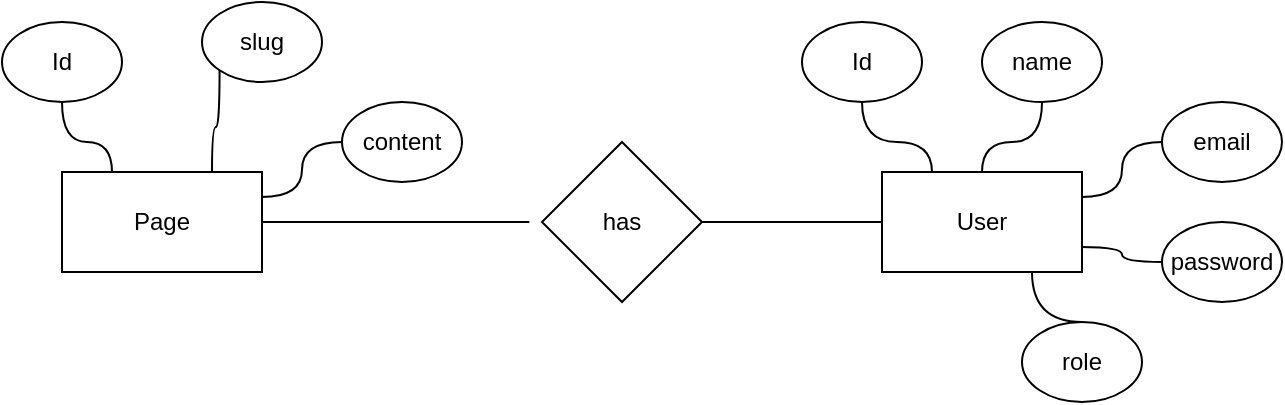 <mxfile version="14.4.9" type="gitlab">
  <diagram id="R2lEEEUBdFMjLlhIrx00" name="Page-1">
    <mxGraphModel dx="782" dy="469" grid="1" gridSize="10" guides="1" tooltips="1" connect="1" arrows="1" fold="1" page="1" pageScale="1" pageWidth="827" pageHeight="1169" math="0" shadow="0" extFonts="Permanent Marker^https://fonts.googleapis.com/css?family=Permanent+Marker">
      <root>
        <mxCell id="0" />
        <mxCell id="1" parent="0" />
        <mxCell id="qQBjTNLBhVrsHFlp6GPE-38" style="edgeStyle=orthogonalEdgeStyle;curved=1;orthogonalLoop=1;jettySize=auto;html=1;exitX=1;exitY=0.5;exitDx=0;exitDy=0;endArrow=none;endFill=0;" edge="1" parent="1" source="qQBjTNLBhVrsHFlp6GPE-14" target="qQBjTNLBhVrsHFlp6GPE-29">
          <mxGeometry relative="1" as="geometry" />
        </mxCell>
        <mxCell id="qQBjTNLBhVrsHFlp6GPE-14" value="has" style="rhombus;whiteSpace=wrap;html=1;" vertex="1" parent="1">
          <mxGeometry x="320" y="150" width="80" height="80" as="geometry" />
        </mxCell>
        <mxCell id="qQBjTNLBhVrsHFlp6GPE-24" style="edgeStyle=orthogonalEdgeStyle;curved=1;orthogonalLoop=1;jettySize=auto;html=1;exitX=0.75;exitY=0;exitDx=0;exitDy=0;entryX=0;entryY=1;entryDx=0;entryDy=0;endArrow=none;endFill=0;" edge="1" parent="1" source="qQBjTNLBhVrsHFlp6GPE-19" target="qQBjTNLBhVrsHFlp6GPE-21">
          <mxGeometry relative="1" as="geometry" />
        </mxCell>
        <mxCell id="qQBjTNLBhVrsHFlp6GPE-26" style="edgeStyle=orthogonalEdgeStyle;curved=1;orthogonalLoop=1;jettySize=auto;html=1;exitX=1;exitY=0.5;exitDx=0;exitDy=0;entryX=-0.079;entryY=0.5;entryDx=0;entryDy=0;entryPerimeter=0;endArrow=none;endFill=0;" edge="1" parent="1" source="qQBjTNLBhVrsHFlp6GPE-19" target="qQBjTNLBhVrsHFlp6GPE-14">
          <mxGeometry relative="1" as="geometry" />
        </mxCell>
        <mxCell id="qQBjTNLBhVrsHFlp6GPE-19" value="Page" style="rounded=0;whiteSpace=wrap;html=1;" vertex="1" parent="1">
          <mxGeometry x="80" y="165" width="100" height="50" as="geometry" />
        </mxCell>
        <mxCell id="qQBjTNLBhVrsHFlp6GPE-25" style="edgeStyle=orthogonalEdgeStyle;curved=1;orthogonalLoop=1;jettySize=auto;html=1;exitX=0.5;exitY=1;exitDx=0;exitDy=0;entryX=0.25;entryY=0;entryDx=0;entryDy=0;endArrow=none;endFill=0;" edge="1" parent="1" source="qQBjTNLBhVrsHFlp6GPE-20" target="qQBjTNLBhVrsHFlp6GPE-19">
          <mxGeometry relative="1" as="geometry" />
        </mxCell>
        <mxCell id="qQBjTNLBhVrsHFlp6GPE-20" value="Id" style="ellipse;whiteSpace=wrap;html=1;" vertex="1" parent="1">
          <mxGeometry x="50" y="90" width="60" height="40" as="geometry" />
        </mxCell>
        <mxCell id="qQBjTNLBhVrsHFlp6GPE-21" value="slug" style="ellipse;whiteSpace=wrap;html=1;" vertex="1" parent="1">
          <mxGeometry x="150" y="80" width="60" height="40" as="geometry" />
        </mxCell>
        <mxCell id="qQBjTNLBhVrsHFlp6GPE-27" style="edgeStyle=orthogonalEdgeStyle;curved=1;orthogonalLoop=1;jettySize=auto;html=1;exitX=0;exitY=0.5;exitDx=0;exitDy=0;entryX=1;entryY=0.25;entryDx=0;entryDy=0;endArrow=none;endFill=0;" edge="1" parent="1" source="qQBjTNLBhVrsHFlp6GPE-22" target="qQBjTNLBhVrsHFlp6GPE-19">
          <mxGeometry relative="1" as="geometry" />
        </mxCell>
        <mxCell id="qQBjTNLBhVrsHFlp6GPE-22" value="content" style="ellipse;whiteSpace=wrap;html=1;" vertex="1" parent="1">
          <mxGeometry x="220" y="130" width="60" height="40" as="geometry" />
        </mxCell>
        <mxCell id="qQBjTNLBhVrsHFlp6GPE-29" value="User" style="rounded=0;whiteSpace=wrap;html=1;" vertex="1" parent="1">
          <mxGeometry x="490" y="165" width="100" height="50" as="geometry" />
        </mxCell>
        <mxCell id="qQBjTNLBhVrsHFlp6GPE-31" style="edgeStyle=orthogonalEdgeStyle;curved=1;orthogonalLoop=1;jettySize=auto;html=1;entryX=0.25;entryY=0;entryDx=0;entryDy=0;endArrow=none;endFill=0;" edge="1" parent="1" source="qQBjTNLBhVrsHFlp6GPE-30" target="qQBjTNLBhVrsHFlp6GPE-29">
          <mxGeometry relative="1" as="geometry" />
        </mxCell>
        <mxCell id="qQBjTNLBhVrsHFlp6GPE-30" value="Id" style="ellipse;whiteSpace=wrap;html=1;" vertex="1" parent="1">
          <mxGeometry x="450" y="90" width="60" height="40" as="geometry" />
        </mxCell>
        <mxCell id="qQBjTNLBhVrsHFlp6GPE-33" style="edgeStyle=orthogonalEdgeStyle;curved=1;orthogonalLoop=1;jettySize=auto;html=1;exitX=0.5;exitY=1;exitDx=0;exitDy=0;entryX=0.5;entryY=0;entryDx=0;entryDy=0;endArrow=none;endFill=0;" edge="1" parent="1" source="qQBjTNLBhVrsHFlp6GPE-32" target="qQBjTNLBhVrsHFlp6GPE-29">
          <mxGeometry relative="1" as="geometry" />
        </mxCell>
        <mxCell id="qQBjTNLBhVrsHFlp6GPE-32" value="name" style="ellipse;whiteSpace=wrap;html=1;" vertex="1" parent="1">
          <mxGeometry x="540" y="90" width="60" height="40" as="geometry" />
        </mxCell>
        <mxCell id="qQBjTNLBhVrsHFlp6GPE-36" style="edgeStyle=orthogonalEdgeStyle;curved=1;orthogonalLoop=1;jettySize=auto;html=1;exitX=0;exitY=0.5;exitDx=0;exitDy=0;entryX=1;entryY=0.25;entryDx=0;entryDy=0;endArrow=none;endFill=0;" edge="1" parent="1" source="qQBjTNLBhVrsHFlp6GPE-34" target="qQBjTNLBhVrsHFlp6GPE-29">
          <mxGeometry relative="1" as="geometry" />
        </mxCell>
        <mxCell id="qQBjTNLBhVrsHFlp6GPE-34" value="email" style="ellipse;whiteSpace=wrap;html=1;" vertex="1" parent="1">
          <mxGeometry x="630" y="130" width="60" height="40" as="geometry" />
        </mxCell>
        <mxCell id="qQBjTNLBhVrsHFlp6GPE-37" style="edgeStyle=orthogonalEdgeStyle;curved=1;orthogonalLoop=1;jettySize=auto;html=1;exitX=0;exitY=0.5;exitDx=0;exitDy=0;entryX=1;entryY=0.75;entryDx=0;entryDy=0;endArrow=none;endFill=0;" edge="1" parent="1" source="qQBjTNLBhVrsHFlp6GPE-35" target="qQBjTNLBhVrsHFlp6GPE-29">
          <mxGeometry relative="1" as="geometry" />
        </mxCell>
        <mxCell id="qQBjTNLBhVrsHFlp6GPE-35" value="password" style="ellipse;whiteSpace=wrap;html=1;" vertex="1" parent="1">
          <mxGeometry x="630" y="190" width="60" height="40" as="geometry" />
        </mxCell>
        <mxCell id="qQBjTNLBhVrsHFlp6GPE-40" style="edgeStyle=orthogonalEdgeStyle;curved=1;orthogonalLoop=1;jettySize=auto;html=1;exitX=0.5;exitY=0;exitDx=0;exitDy=0;entryX=0.75;entryY=1;entryDx=0;entryDy=0;endArrow=none;endFill=0;" edge="1" parent="1" source="qQBjTNLBhVrsHFlp6GPE-39" target="qQBjTNLBhVrsHFlp6GPE-29">
          <mxGeometry relative="1" as="geometry" />
        </mxCell>
        <mxCell id="qQBjTNLBhVrsHFlp6GPE-39" value="role" style="ellipse;whiteSpace=wrap;html=1;" vertex="1" parent="1">
          <mxGeometry x="560" y="240" width="60" height="40" as="geometry" />
        </mxCell>
      </root>
    </mxGraphModel>
  </diagram>
</mxfile>
